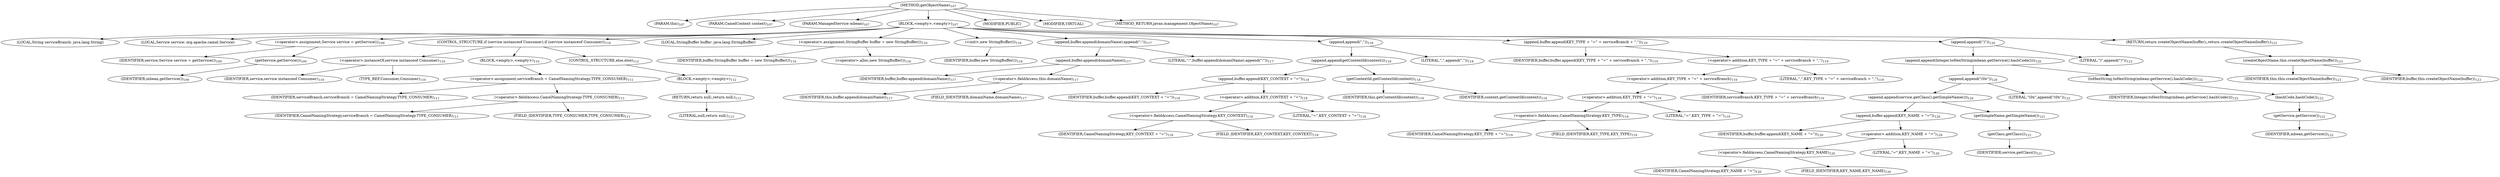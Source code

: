 digraph "getObjectName" {  
"241" [label = <(METHOD,getObjectName)<SUB>107</SUB>> ]
"21" [label = <(PARAM,this)<SUB>107</SUB>> ]
"242" [label = <(PARAM,CamelContext context)<SUB>107</SUB>> ]
"243" [label = <(PARAM,ManagedService mbean)<SUB>107</SUB>> ]
"244" [label = <(BLOCK,&lt;empty&gt;,&lt;empty&gt;)<SUB>107</SUB>> ]
"245" [label = <(LOCAL,String serviceBranch: java.lang.String)> ]
"246" [label = <(LOCAL,Service service: org.apache.camel.Service)> ]
"247" [label = <(&lt;operator&gt;.assignment,Service service = getService())<SUB>109</SUB>> ]
"248" [label = <(IDENTIFIER,service,Service service = getService())<SUB>109</SUB>> ]
"249" [label = <(getService,getService())<SUB>109</SUB>> ]
"250" [label = <(IDENTIFIER,mbean,getService())<SUB>109</SUB>> ]
"251" [label = <(CONTROL_STRUCTURE,if (service instanceof Consumer),if (service instanceof Consumer))<SUB>110</SUB>> ]
"252" [label = <(&lt;operator&gt;.instanceOf,service instanceof Consumer)<SUB>110</SUB>> ]
"253" [label = <(IDENTIFIER,service,service instanceof Consumer)<SUB>110</SUB>> ]
"254" [label = <(TYPE_REF,Consumer,Consumer)<SUB>110</SUB>> ]
"255" [label = <(BLOCK,&lt;empty&gt;,&lt;empty&gt;)<SUB>110</SUB>> ]
"256" [label = <(&lt;operator&gt;.assignment,serviceBranch = CamelNamingStrategy.TYPE_CONSUMER)<SUB>111</SUB>> ]
"257" [label = <(IDENTIFIER,serviceBranch,serviceBranch = CamelNamingStrategy.TYPE_CONSUMER)<SUB>111</SUB>> ]
"258" [label = <(&lt;operator&gt;.fieldAccess,CamelNamingStrategy.TYPE_CONSUMER)<SUB>111</SUB>> ]
"259" [label = <(IDENTIFIER,CamelNamingStrategy,serviceBranch = CamelNamingStrategy.TYPE_CONSUMER)<SUB>111</SUB>> ]
"260" [label = <(FIELD_IDENTIFIER,TYPE_CONSUMER,TYPE_CONSUMER)<SUB>111</SUB>> ]
"261" [label = <(CONTROL_STRUCTURE,else,else)<SUB>112</SUB>> ]
"262" [label = <(BLOCK,&lt;empty&gt;,&lt;empty&gt;)<SUB>112</SUB>> ]
"263" [label = <(RETURN,return null;,return null;)<SUB>113</SUB>> ]
"264" [label = <(LITERAL,null,return null;)<SUB>113</SUB>> ]
"19" [label = <(LOCAL,StringBuffer buffer: java.lang.StringBuffer)> ]
"265" [label = <(&lt;operator&gt;.assignment,StringBuffer buffer = new StringBuffer())<SUB>116</SUB>> ]
"266" [label = <(IDENTIFIER,buffer,StringBuffer buffer = new StringBuffer())<SUB>116</SUB>> ]
"267" [label = <(&lt;operator&gt;.alloc,new StringBuffer())<SUB>116</SUB>> ]
"268" [label = <(&lt;init&gt;,new StringBuffer())<SUB>116</SUB>> ]
"18" [label = <(IDENTIFIER,buffer,new StringBuffer())<SUB>116</SUB>> ]
"269" [label = <(append,buffer.append(domainName).append(&quot;:&quot;))<SUB>117</SUB>> ]
"270" [label = <(append,buffer.append(domainName))<SUB>117</SUB>> ]
"271" [label = <(IDENTIFIER,buffer,buffer.append(domainName))<SUB>117</SUB>> ]
"272" [label = <(&lt;operator&gt;.fieldAccess,this.domainName)<SUB>117</SUB>> ]
"273" [label = <(IDENTIFIER,this,buffer.append(domainName))<SUB>117</SUB>> ]
"274" [label = <(FIELD_IDENTIFIER,domainName,domainName)<SUB>117</SUB>> ]
"275" [label = <(LITERAL,&quot;:&quot;,buffer.append(domainName).append(&quot;:&quot;))<SUB>117</SUB>> ]
"276" [label = <(append,append(&quot;,&quot;))<SUB>118</SUB>> ]
"277" [label = <(append,append(getContextId(context)))<SUB>118</SUB>> ]
"278" [label = <(append,buffer.append(KEY_CONTEXT + &quot;=&quot;))<SUB>118</SUB>> ]
"279" [label = <(IDENTIFIER,buffer,buffer.append(KEY_CONTEXT + &quot;=&quot;))<SUB>118</SUB>> ]
"280" [label = <(&lt;operator&gt;.addition,KEY_CONTEXT + &quot;=&quot;)<SUB>118</SUB>> ]
"281" [label = <(&lt;operator&gt;.fieldAccess,CamelNamingStrategy.KEY_CONTEXT)<SUB>118</SUB>> ]
"282" [label = <(IDENTIFIER,CamelNamingStrategy,KEY_CONTEXT + &quot;=&quot;)<SUB>118</SUB>> ]
"283" [label = <(FIELD_IDENTIFIER,KEY_CONTEXT,KEY_CONTEXT)<SUB>118</SUB>> ]
"284" [label = <(LITERAL,&quot;=&quot;,KEY_CONTEXT + &quot;=&quot;)<SUB>118</SUB>> ]
"285" [label = <(getContextId,getContextId(context))<SUB>118</SUB>> ]
"20" [label = <(IDENTIFIER,this,getContextId(context))<SUB>118</SUB>> ]
"286" [label = <(IDENTIFIER,context,getContextId(context))<SUB>118</SUB>> ]
"287" [label = <(LITERAL,&quot;,&quot;,append(&quot;,&quot;))<SUB>118</SUB>> ]
"288" [label = <(append,buffer.append(KEY_TYPE + &quot;=&quot; + serviceBranch + &quot;,&quot;))<SUB>119</SUB>> ]
"289" [label = <(IDENTIFIER,buffer,buffer.append(KEY_TYPE + &quot;=&quot; + serviceBranch + &quot;,&quot;))<SUB>119</SUB>> ]
"290" [label = <(&lt;operator&gt;.addition,KEY_TYPE + &quot;=&quot; + serviceBranch + &quot;,&quot;)<SUB>119</SUB>> ]
"291" [label = <(&lt;operator&gt;.addition,KEY_TYPE + &quot;=&quot; + serviceBranch)<SUB>119</SUB>> ]
"292" [label = <(&lt;operator&gt;.addition,KEY_TYPE + &quot;=&quot;)<SUB>119</SUB>> ]
"293" [label = <(&lt;operator&gt;.fieldAccess,CamelNamingStrategy.KEY_TYPE)<SUB>119</SUB>> ]
"294" [label = <(IDENTIFIER,CamelNamingStrategy,KEY_TYPE + &quot;=&quot;)<SUB>119</SUB>> ]
"295" [label = <(FIELD_IDENTIFIER,KEY_TYPE,KEY_TYPE)<SUB>119</SUB>> ]
"296" [label = <(LITERAL,&quot;=&quot;,KEY_TYPE + &quot;=&quot;)<SUB>119</SUB>> ]
"297" [label = <(IDENTIFIER,serviceBranch,KEY_TYPE + &quot;=&quot; + serviceBranch)<SUB>119</SUB>> ]
"298" [label = <(LITERAL,&quot;,&quot;,KEY_TYPE + &quot;=&quot; + serviceBranch + &quot;,&quot;)<SUB>119</SUB>> ]
"299" [label = <(append,append(&quot;)&quot;))<SUB>120</SUB>> ]
"300" [label = <(append,append(Integer.toHexString(mbean.getService().hashCode())))<SUB>120</SUB>> ]
"301" [label = <(append,append(&quot;(0x&quot;))<SUB>120</SUB>> ]
"302" [label = <(append,append(service.getClass().getSimpleName()))<SUB>120</SUB>> ]
"303" [label = <(append,buffer.append(KEY_NAME + &quot;=&quot;))<SUB>120</SUB>> ]
"304" [label = <(IDENTIFIER,buffer,buffer.append(KEY_NAME + &quot;=&quot;))<SUB>120</SUB>> ]
"305" [label = <(&lt;operator&gt;.addition,KEY_NAME + &quot;=&quot;)<SUB>120</SUB>> ]
"306" [label = <(&lt;operator&gt;.fieldAccess,CamelNamingStrategy.KEY_NAME)<SUB>120</SUB>> ]
"307" [label = <(IDENTIFIER,CamelNamingStrategy,KEY_NAME + &quot;=&quot;)<SUB>120</SUB>> ]
"308" [label = <(FIELD_IDENTIFIER,KEY_NAME,KEY_NAME)<SUB>120</SUB>> ]
"309" [label = <(LITERAL,&quot;=&quot;,KEY_NAME + &quot;=&quot;)<SUB>120</SUB>> ]
"310" [label = <(getSimpleName,getSimpleName())<SUB>121</SUB>> ]
"311" [label = <(getClass,getClass())<SUB>121</SUB>> ]
"312" [label = <(IDENTIFIER,service,getClass())<SUB>121</SUB>> ]
"313" [label = <(LITERAL,&quot;(0x&quot;,append(&quot;(0x&quot;))<SUB>122</SUB>> ]
"314" [label = <(toHexString,toHexString(mbean.getService().hashCode()))<SUB>122</SUB>> ]
"315" [label = <(IDENTIFIER,Integer,toHexString(mbean.getService().hashCode()))<SUB>122</SUB>> ]
"316" [label = <(hashCode,hashCode())<SUB>122</SUB>> ]
"317" [label = <(getService,getService())<SUB>122</SUB>> ]
"318" [label = <(IDENTIFIER,mbean,getService())<SUB>122</SUB>> ]
"319" [label = <(LITERAL,&quot;)&quot;,append(&quot;)&quot;))<SUB>122</SUB>> ]
"320" [label = <(RETURN,return createObjectName(buffer);,return createObjectName(buffer);)<SUB>123</SUB>> ]
"321" [label = <(createObjectName,this.createObjectName(buffer))<SUB>123</SUB>> ]
"22" [label = <(IDENTIFIER,this,this.createObjectName(buffer))<SUB>123</SUB>> ]
"322" [label = <(IDENTIFIER,buffer,this.createObjectName(buffer))<SUB>123</SUB>> ]
"323" [label = <(MODIFIER,PUBLIC)> ]
"324" [label = <(MODIFIER,VIRTUAL)> ]
"325" [label = <(METHOD_RETURN,javax.management.ObjectName)<SUB>107</SUB>> ]
  "241" -> "21" 
  "241" -> "242" 
  "241" -> "243" 
  "241" -> "244" 
  "241" -> "323" 
  "241" -> "324" 
  "241" -> "325" 
  "244" -> "245" 
  "244" -> "246" 
  "244" -> "247" 
  "244" -> "251" 
  "244" -> "19" 
  "244" -> "265" 
  "244" -> "268" 
  "244" -> "269" 
  "244" -> "276" 
  "244" -> "288" 
  "244" -> "299" 
  "244" -> "320" 
  "247" -> "248" 
  "247" -> "249" 
  "249" -> "250" 
  "251" -> "252" 
  "251" -> "255" 
  "251" -> "261" 
  "252" -> "253" 
  "252" -> "254" 
  "255" -> "256" 
  "256" -> "257" 
  "256" -> "258" 
  "258" -> "259" 
  "258" -> "260" 
  "261" -> "262" 
  "262" -> "263" 
  "263" -> "264" 
  "265" -> "266" 
  "265" -> "267" 
  "268" -> "18" 
  "269" -> "270" 
  "269" -> "275" 
  "270" -> "271" 
  "270" -> "272" 
  "272" -> "273" 
  "272" -> "274" 
  "276" -> "277" 
  "276" -> "287" 
  "277" -> "278" 
  "277" -> "285" 
  "278" -> "279" 
  "278" -> "280" 
  "280" -> "281" 
  "280" -> "284" 
  "281" -> "282" 
  "281" -> "283" 
  "285" -> "20" 
  "285" -> "286" 
  "288" -> "289" 
  "288" -> "290" 
  "290" -> "291" 
  "290" -> "298" 
  "291" -> "292" 
  "291" -> "297" 
  "292" -> "293" 
  "292" -> "296" 
  "293" -> "294" 
  "293" -> "295" 
  "299" -> "300" 
  "299" -> "319" 
  "300" -> "301" 
  "300" -> "314" 
  "301" -> "302" 
  "301" -> "313" 
  "302" -> "303" 
  "302" -> "310" 
  "303" -> "304" 
  "303" -> "305" 
  "305" -> "306" 
  "305" -> "309" 
  "306" -> "307" 
  "306" -> "308" 
  "310" -> "311" 
  "311" -> "312" 
  "314" -> "315" 
  "314" -> "316" 
  "316" -> "317" 
  "317" -> "318" 
  "320" -> "321" 
  "321" -> "22" 
  "321" -> "322" 
}

